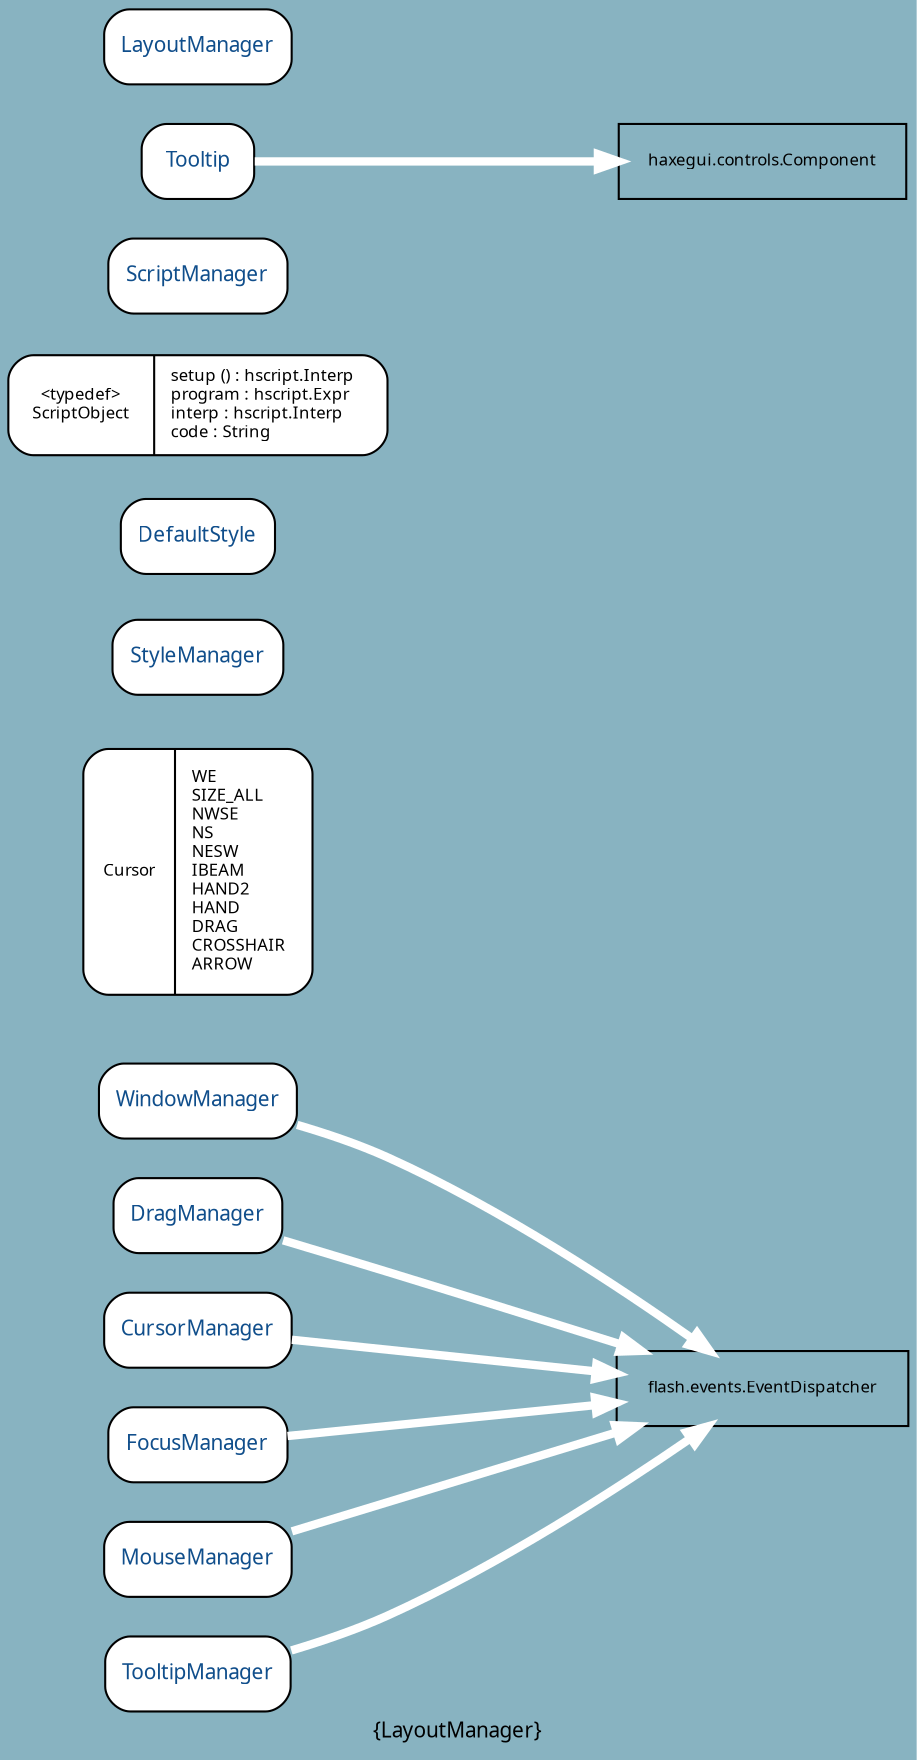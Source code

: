 digraph uml {
	graph [label="Package: haxegui.managers Inheritance", ratio=compress, rankdir=LR, size="24,12", overlap=false, fontname=Sans, fontsize=10, bgcolor="#88B3C1", fontcolor=black];
	node [label="\N", fontname=Sans, fontsize=8, shape=record, color=black, fontcolor=black];
	edge [fontname=Sans, fontsize=8, minlen=3, color=black, fontcolor=black];
	graph [label="{LayoutManager}",
		lp="219,10",
		bb="0,0,438,833"];
	"haxegui.managers.WindowManager" [label="{WindowManager}", fontsize=10, fontcolor="#104E8B", style="rounded,filled", fillcolor=white, URL="../types/haxegui/managers/WindowManager.html", tooltip=WindowManager, portPos=e, pos="92,309", rects="46,291,139,327", width="1.28", height="0.50"];
	"flash.events.EventDispatcher" [pos="367,174", rects="297,156,438,192", width="1.94", height="0.50"];
	"haxegui.managers.DragManager" [label="{DragManager}", fontsize=10, fontcolor="#104E8B", style="rounded,filled", fillcolor=white, URL="../types/haxegui/managers/DragManager.html", tooltip=DragManager, portPos=e, pos="92,255", rects="52,237,133,273", width="1.11", height="0.50"];
	"haxegui.managers.Cursor" [label="{Cursor|WE\lSIZE_ALL\lNWSE\lNS\lNESW\lIBEAM\lHAND2\lHAND\lDRAG\lCROSSHAIR\lARROW\l}", style="rounded,filled", fillcolor=white, pos="92,421", rects="37,362,82,480 82,362,147,480", width="1.53", height="1.64"];
	"haxegui.managers.CursorManager" [label="{CursorManager}", fontsize=10, fontcolor="#104E8B", style="rounded,filled", fillcolor=white, URL="../types/haxegui/managers/CursorManager.html", tooltip=CursorManager, portPos=e, pos="92,201", rects="47,183,137,219", width="1.25", height="0.50"];
	"haxegui.managers.FocusManager" [label="{FocusManager}", fontsize=10, fontcolor="#104E8B", style="rounded,filled", fillcolor=white, URL="../types/haxegui/managers/FocusManager.html", tooltip=FocusManager, portPos=e, pos="92,147", rects="49,129,135,165", width="1.19", height="0.50"];
	"haxegui.managers.MouseManager" [label="{MouseManager}", fontsize=10, fontcolor="#104E8B", style="rounded,filled", fillcolor=white, URL="../types/haxegui/managers/MouseManager.html", tooltip=MouseManager, portPos=e, pos="92,93", rects="47,75,137,111", width="1.25", height="0.50"];
	"haxegui.managers.StyleManager" [label="{StyleManager}", fontsize=10, fontcolor="#104E8B", style="rounded,filled", fillcolor=white, URL="../types/haxegui/managers/StyleManager.html", tooltip=StyleManager, portPos=e, pos="92,525", rects="51,507,133,543", width="1.14", height="0.50"];
	"haxegui.managers.DefaultStyle" [label="{DefaultStyle}", fontsize=10, fontcolor="#104E8B", style="rounded,filled", fillcolor=white, URL="../types/haxegui/managers/DefaultStyle.html", tooltip=DefaultStyle, portPos=e, pos="92,583", rects="55,565,130,601", width="1.03", height="0.50"];
	"haxegui.managers.ScriptObject" [label="{\<typedef\>\nScriptObject|setup () : hscript.Interp\lprogram : hscript.Expr\linterp : hscript.Interp\lcode : String\l}", style="rounded,filled", fillcolor=white, pos="92,645", rects="1,621,69,669 69,621,184,669", width="2.53", height="0.67"];
	"haxegui.managers.ScriptManager" [label="{ScriptManager}", fontsize=10, fontcolor="#104E8B", style="rounded,filled", fillcolor=white, URL="../types/haxegui/managers/ScriptManager.html", tooltip=ScriptManager, portPos=e, pos="92,706", rects="49,688,135,724", width="1.19", height="0.50"];
	"haxegui.managers.Tooltip" [label="{Tooltip}", fontsize=10, fontcolor="#104E8B", style="rounded,filled", fillcolor=white, URL="../types/haxegui/managers/Tooltip.html", tooltip=Tooltip, portPos=e, pos="92,761", rects="65,743,119,779", width="0.75", height="0.50"];
	"haxegui.controls.Component" [pos="367,761", rects="298,743,436,779", width="1.92", height="0.50"];
	"haxegui.managers.TooltipManager" [label="{TooltipManager}", fontsize=10, fontcolor="#104E8B", style="rounded,filled", fillcolor=white, URL="../types/haxegui/managers/TooltipManager.html", tooltip=TooltipManager, portPos=e, pos="92,39", rects="48,21,136,57", width="1.22", height="0.50"];
	"haxegui.managers.LayoutManager" [label="{LayoutManager}", fontsize=10, fontcolor="#104E8B", style="rounded,filled", fillcolor=white, URL="../types/haxegui/managers/LayoutManager.html", tooltip=LayoutManager, portPos=e, pos="92,815", rects="47,797,137,833", width="1.25", height="0.50"];
	"haxegui.managers.WindowManager" -> "flash.events.EventDispatcher" [color=white, style="setlinewidth(4)", arrowhead=normal, arrowsize="1.0", pos="e,341,192 139,297 154,293 170,288 184,282 238,258 296,222 332,198"];
	"haxegui.managers.DragManager" -> "flash.events.EventDispatcher" [color=white, style="setlinewidth(4)", arrowhead=normal, arrowsize="1.0", pos="e,307,192 133,243 149,238 168,233 184,228 221,217 264,205 297,195"];
	"haxegui.managers.CursorManager" -> "flash.events.EventDispatcher" [color=white, style="setlinewidth(4)", arrowhead=normal, arrowsize="1.0", pos="e,297,181 137,197 177,193 238,187 287,182"];
	"haxegui.managers.FocusManager" -> "flash.events.EventDispatcher" [color=white, style="setlinewidth(4)", arrowhead=normal, arrowsize="1.0", pos="e,297,167 135,151 176,155 237,161 287,166"];
	"haxegui.managers.MouseManager" -> "flash.events.EventDispatcher" [color=white, style="setlinewidth(4)", arrowhead=normal, arrowsize="1.0", pos="e,306,156 137,106 152,111 169,115 184,120 221,131 262,143 296,153"];
	"haxegui.managers.Tooltip" -> "haxegui.controls.Component" [color=white, style="setlinewidth(4)", arrowhead=normal, arrowsize="1.0", pos="e,298,761 119,761 158,761 231,761 288,761"];
	"haxegui.managers.TooltipManager" -> "flash.events.EventDispatcher" [color=white, style="setlinewidth(4)", arrowhead=normal, arrowsize="1.0", pos="e,341,156 136,50 152,54 169,60 184,66 238,90 296,126 332,150"];
}
